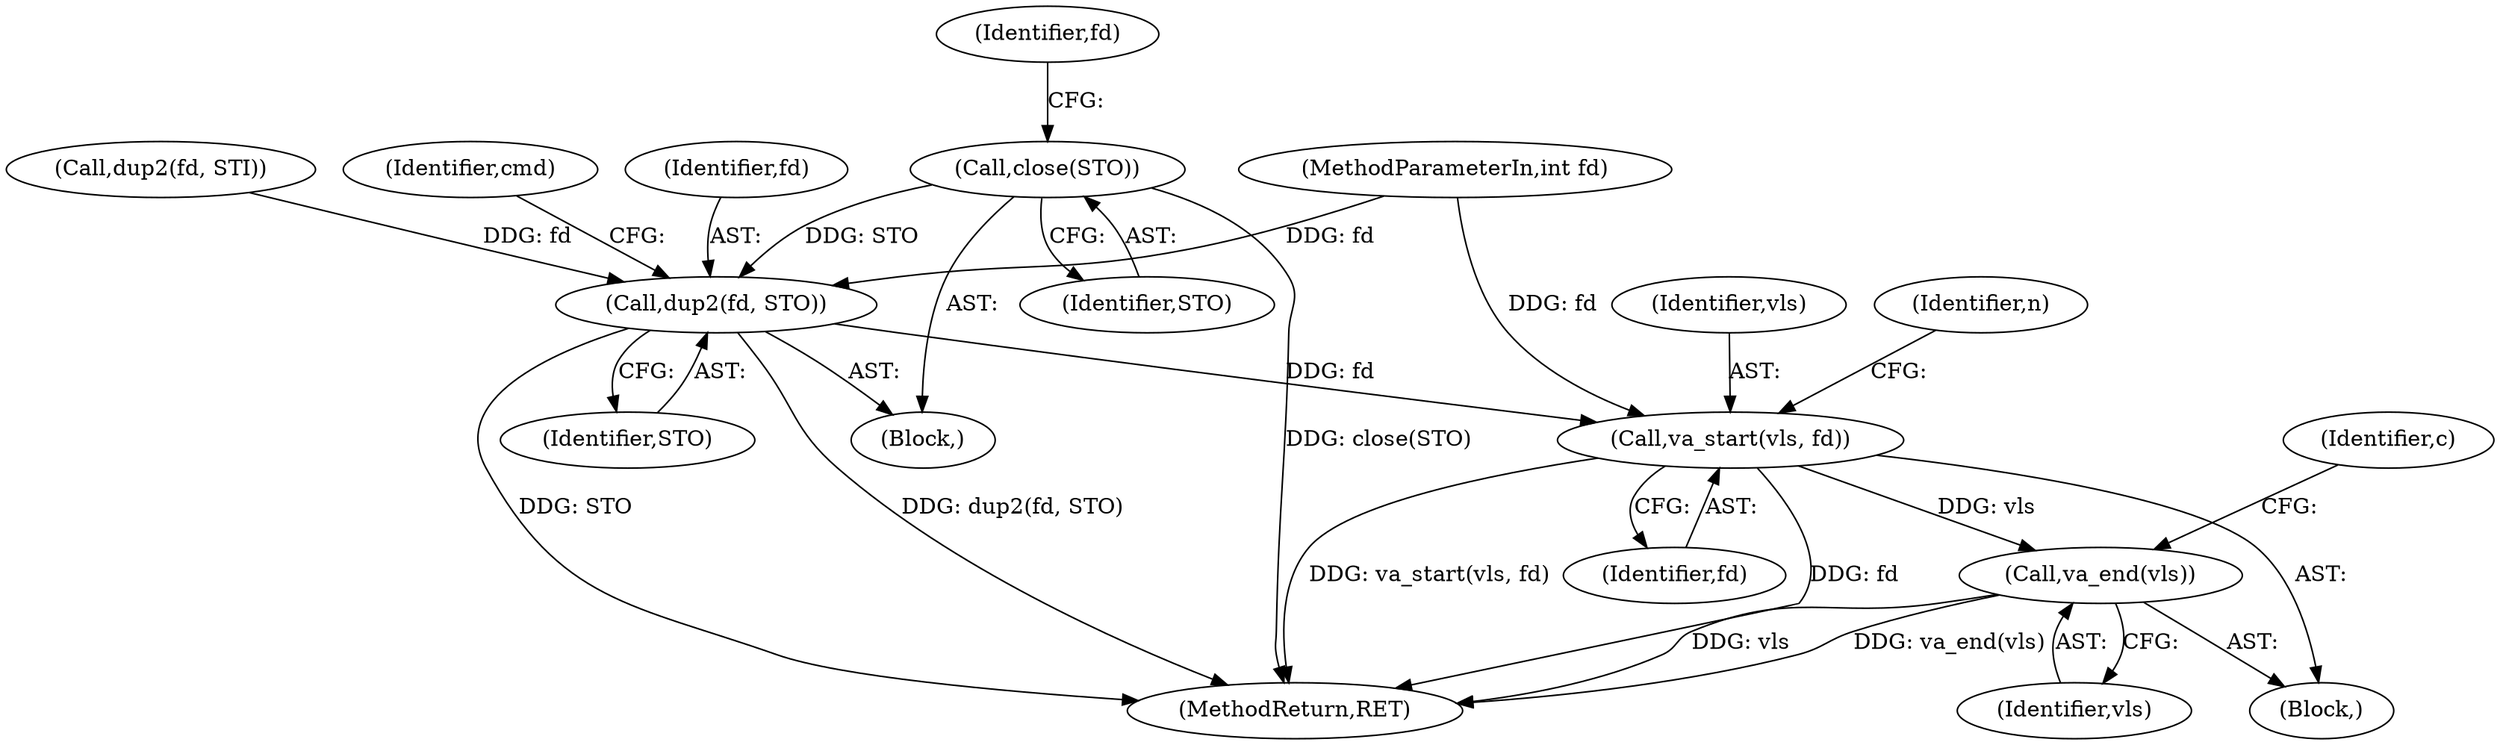 digraph "0_picocom_1ebc60b20fbe9a02436d5cbbf8951714e749ddb1_0@API" {
"1000238" [label="(Call,close(STO))"];
"1000243" [label="(Call,dup2(fd, STO))"];
"1000272" [label="(Call,va_start(vls, fd))"];
"1000301" [label="(Call,va_end(vls))"];
"1000305" [label="(Identifier,c)"];
"1000114" [label="(MethodParameterIn,int fd)"];
"1000239" [label="(Identifier,STO)"];
"1000241" [label="(Identifier,fd)"];
"1000246" [label="(Block,)"];
"1000301" [label="(Call,va_end(vls))"];
"1000302" [label="(Identifier,vls)"];
"1000243" [label="(Call,dup2(fd, STO))"];
"1000272" [label="(Call,va_start(vls, fd))"];
"1000274" [label="(Identifier,fd)"];
"1000253" [label="(Identifier,cmd)"];
"1000273" [label="(Identifier,vls)"];
"1000245" [label="(Identifier,STO)"];
"1000244" [label="(Identifier,fd)"];
"1000240" [label="(Call,dup2(fd, STI))"];
"1000331" [label="(MethodReturn,RET)"];
"1000277" [label="(Identifier,n)"];
"1000238" [label="(Call,close(STO))"];
"1000217" [label="(Block,)"];
"1000238" -> "1000217"  [label="AST: "];
"1000238" -> "1000239"  [label="CFG: "];
"1000239" -> "1000238"  [label="AST: "];
"1000241" -> "1000238"  [label="CFG: "];
"1000238" -> "1000331"  [label="DDG: close(STO)"];
"1000238" -> "1000243"  [label="DDG: STO"];
"1000243" -> "1000217"  [label="AST: "];
"1000243" -> "1000245"  [label="CFG: "];
"1000244" -> "1000243"  [label="AST: "];
"1000245" -> "1000243"  [label="AST: "];
"1000253" -> "1000243"  [label="CFG: "];
"1000243" -> "1000331"  [label="DDG: STO"];
"1000243" -> "1000331"  [label="DDG: dup2(fd, STO)"];
"1000240" -> "1000243"  [label="DDG: fd"];
"1000114" -> "1000243"  [label="DDG: fd"];
"1000243" -> "1000272"  [label="DDG: fd"];
"1000272" -> "1000246"  [label="AST: "];
"1000272" -> "1000274"  [label="CFG: "];
"1000273" -> "1000272"  [label="AST: "];
"1000274" -> "1000272"  [label="AST: "];
"1000277" -> "1000272"  [label="CFG: "];
"1000272" -> "1000331"  [label="DDG: fd"];
"1000272" -> "1000331"  [label="DDG: va_start(vls, fd)"];
"1000114" -> "1000272"  [label="DDG: fd"];
"1000272" -> "1000301"  [label="DDG: vls"];
"1000301" -> "1000246"  [label="AST: "];
"1000301" -> "1000302"  [label="CFG: "];
"1000302" -> "1000301"  [label="AST: "];
"1000305" -> "1000301"  [label="CFG: "];
"1000301" -> "1000331"  [label="DDG: va_end(vls)"];
"1000301" -> "1000331"  [label="DDG: vls"];
}
